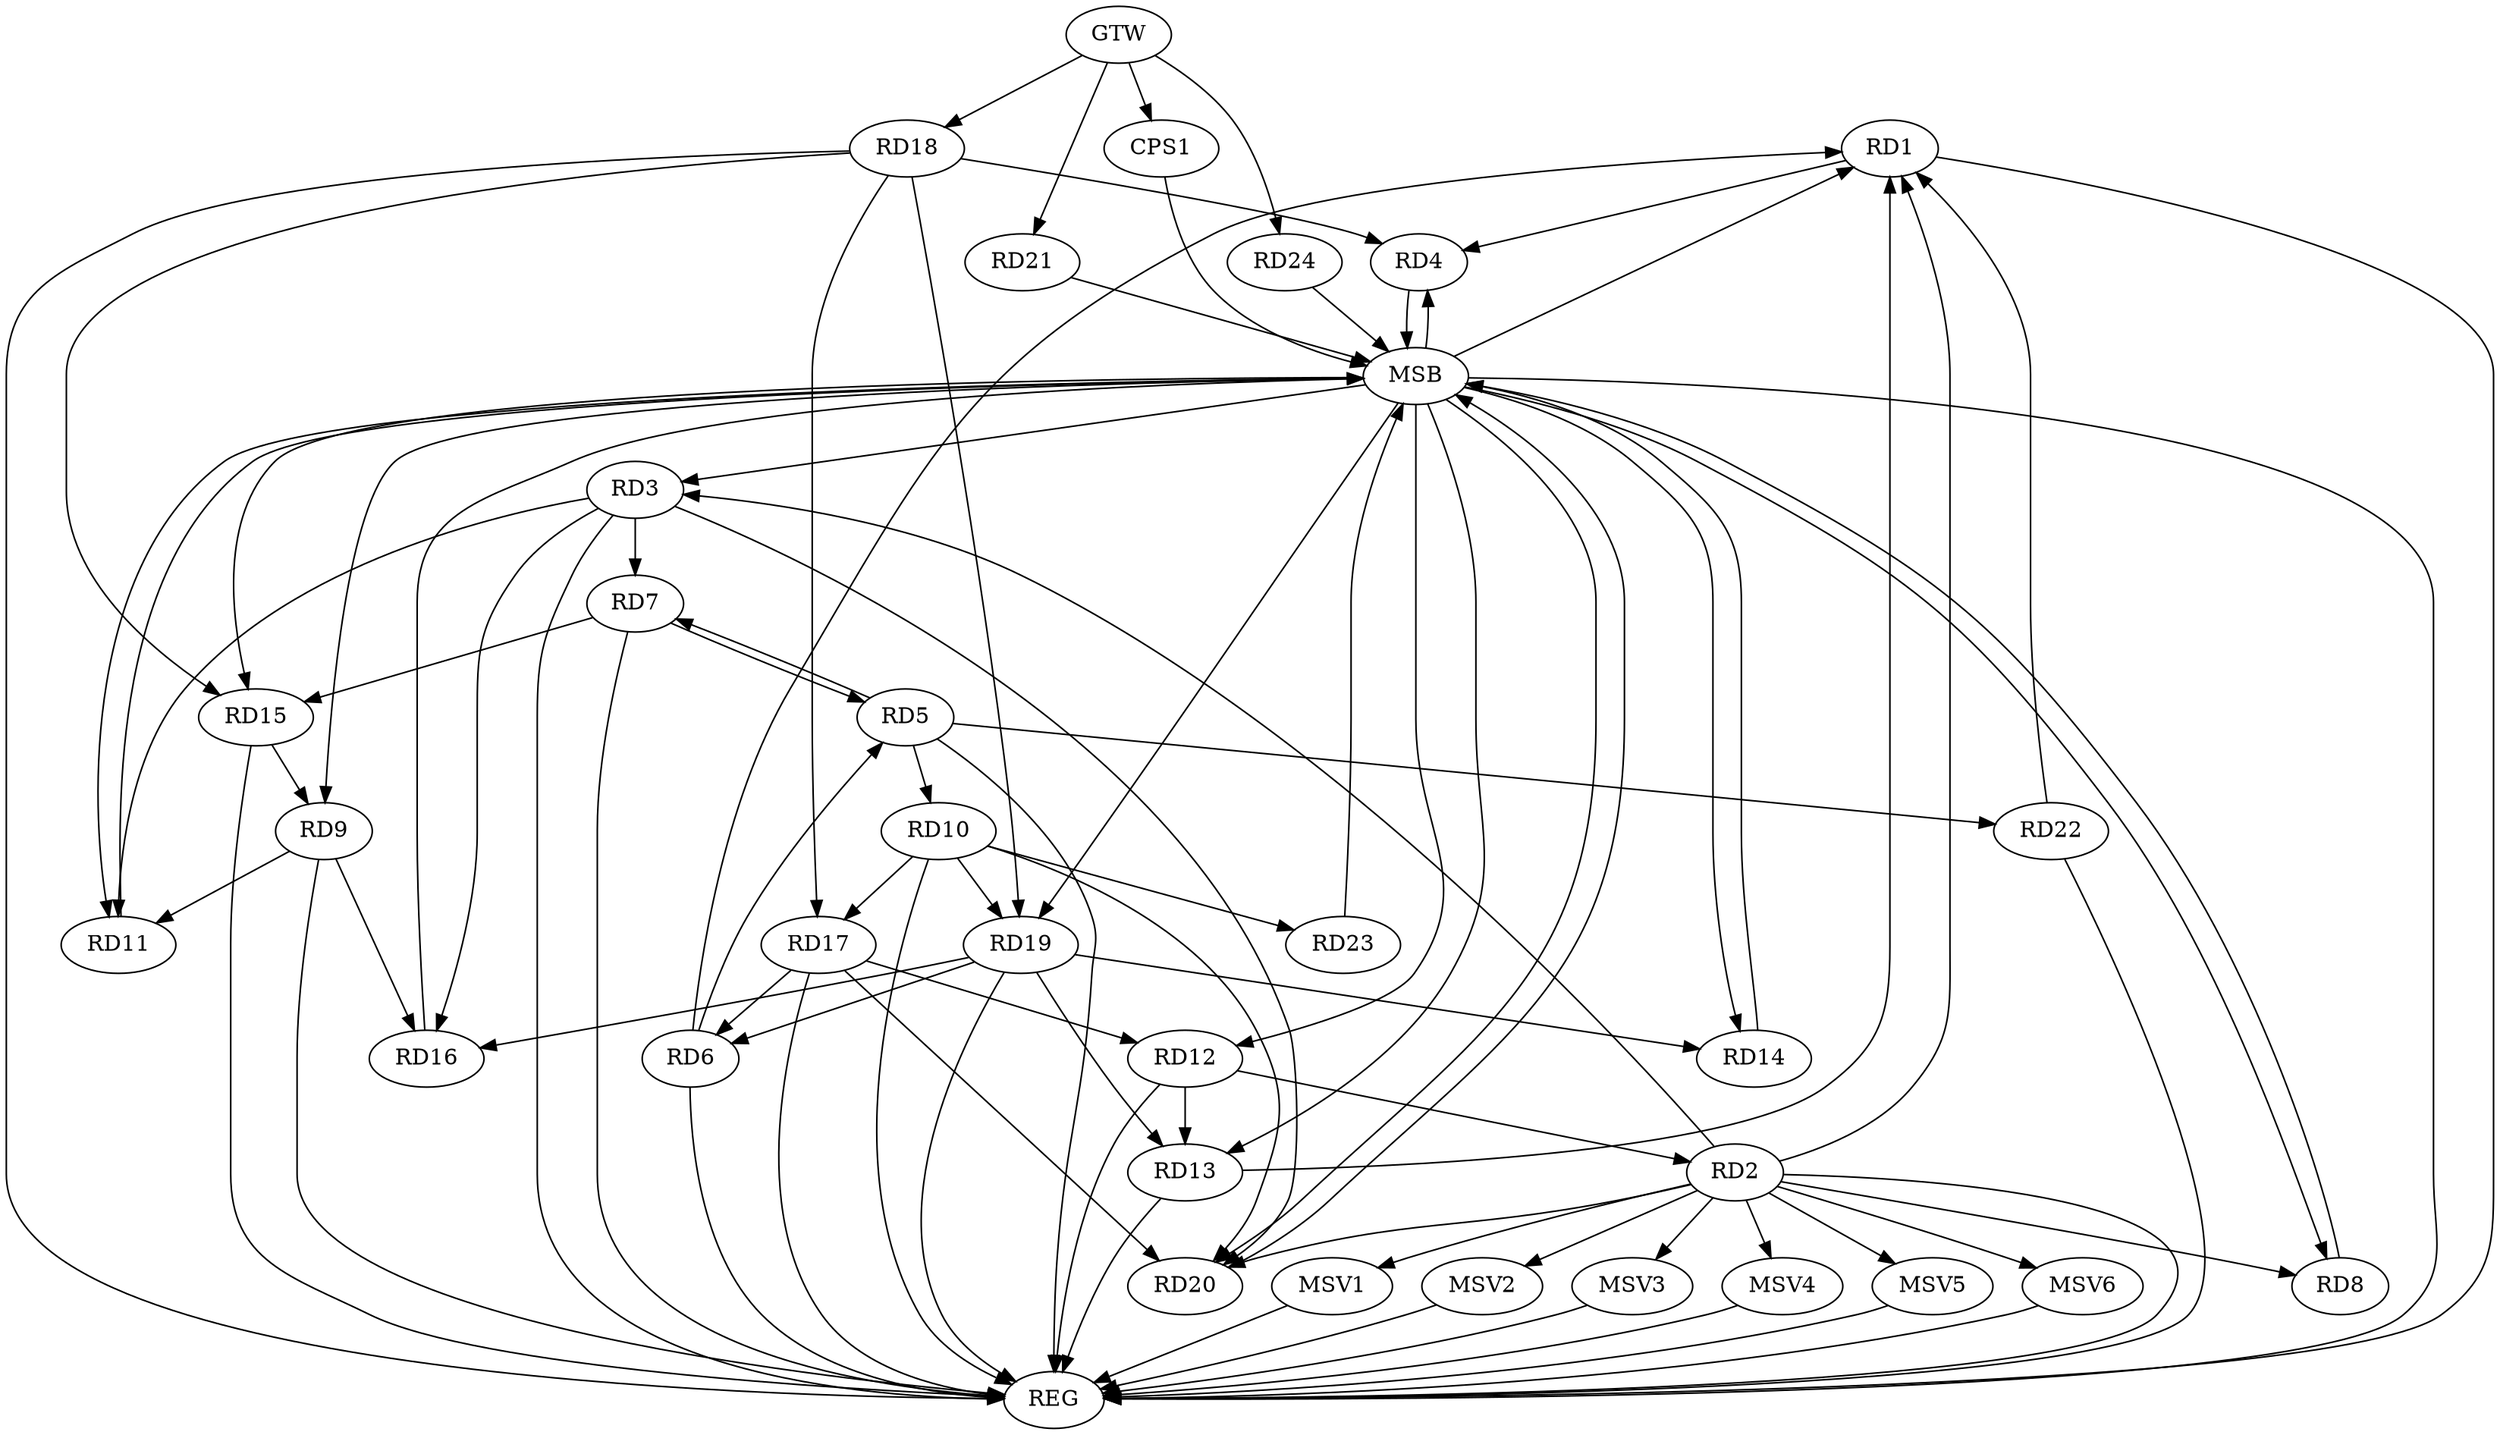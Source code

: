 strict digraph G {
  RD1 [ label="RD1" ];
  RD2 [ label="RD2" ];
  RD3 [ label="RD3" ];
  RD4 [ label="RD4" ];
  RD5 [ label="RD5" ];
  RD6 [ label="RD6" ];
  RD7 [ label="RD7" ];
  RD8 [ label="RD8" ];
  RD9 [ label="RD9" ];
  RD10 [ label="RD10" ];
  RD11 [ label="RD11" ];
  RD12 [ label="RD12" ];
  RD13 [ label="RD13" ];
  RD14 [ label="RD14" ];
  RD15 [ label="RD15" ];
  RD16 [ label="RD16" ];
  RD17 [ label="RD17" ];
  RD18 [ label="RD18" ];
  RD19 [ label="RD19" ];
  RD20 [ label="RD20" ];
  RD21 [ label="RD21" ];
  RD22 [ label="RD22" ];
  RD23 [ label="RD23" ];
  RD24 [ label="RD24" ];
  CPS1 [ label="CPS1" ];
  GTW [ label="GTW" ];
  REG [ label="REG" ];
  MSB [ label="MSB" ];
  MSV1 [ label="MSV1" ];
  MSV2 [ label="MSV2" ];
  MSV3 [ label="MSV3" ];
  MSV4 [ label="MSV4" ];
  MSV5 [ label="MSV5" ];
  MSV6 [ label="MSV6" ];
  RD2 -> RD1;
  RD1 -> RD4;
  RD6 -> RD1;
  RD13 -> RD1;
  RD22 -> RD1;
  RD2 -> RD3;
  RD2 -> RD8;
  RD12 -> RD2;
  RD2 -> RD20;
  RD3 -> RD7;
  RD3 -> RD11;
  RD3 -> RD16;
  RD3 -> RD20;
  RD18 -> RD4;
  RD6 -> RD5;
  RD5 -> RD7;
  RD7 -> RD5;
  RD5 -> RD10;
  RD5 -> RD22;
  RD17 -> RD6;
  RD19 -> RD6;
  RD7 -> RD15;
  RD9 -> RD11;
  RD15 -> RD9;
  RD9 -> RD16;
  RD10 -> RD17;
  RD10 -> RD19;
  RD10 -> RD20;
  RD10 -> RD23;
  RD12 -> RD13;
  RD17 -> RD12;
  RD19 -> RD13;
  RD19 -> RD14;
  RD18 -> RD15;
  RD19 -> RD16;
  RD18 -> RD17;
  RD17 -> RD20;
  RD18 -> RD19;
  GTW -> RD18;
  GTW -> RD21;
  GTW -> RD24;
  GTW -> CPS1;
  RD1 -> REG;
  RD2 -> REG;
  RD3 -> REG;
  RD5 -> REG;
  RD6 -> REG;
  RD7 -> REG;
  RD9 -> REG;
  RD10 -> REG;
  RD12 -> REG;
  RD13 -> REG;
  RD15 -> REG;
  RD17 -> REG;
  RD18 -> REG;
  RD19 -> REG;
  RD22 -> REG;
  RD4 -> MSB;
  MSB -> RD12;
  MSB -> RD20;
  MSB -> REG;
  RD8 -> MSB;
  MSB -> RD4;
  RD11 -> MSB;
  RD14 -> MSB;
  RD16 -> MSB;
  MSB -> RD11;
  MSB -> RD13;
  RD20 -> MSB;
  RD21 -> MSB;
  MSB -> RD8;
  RD23 -> MSB;
  MSB -> RD19;
  RD24 -> MSB;
  MSB -> RD1;
  MSB -> RD3;
  MSB -> RD9;
  CPS1 -> MSB;
  MSB -> RD14;
  MSB -> RD15;
  RD2 -> MSV1;
  MSV1 -> REG;
  RD2 -> MSV2;
  MSV2 -> REG;
  RD2 -> MSV3;
  RD2 -> MSV4;
  MSV3 -> REG;
  MSV4 -> REG;
  RD2 -> MSV5;
  MSV5 -> REG;
  RD2 -> MSV6;
  MSV6 -> REG;
}
